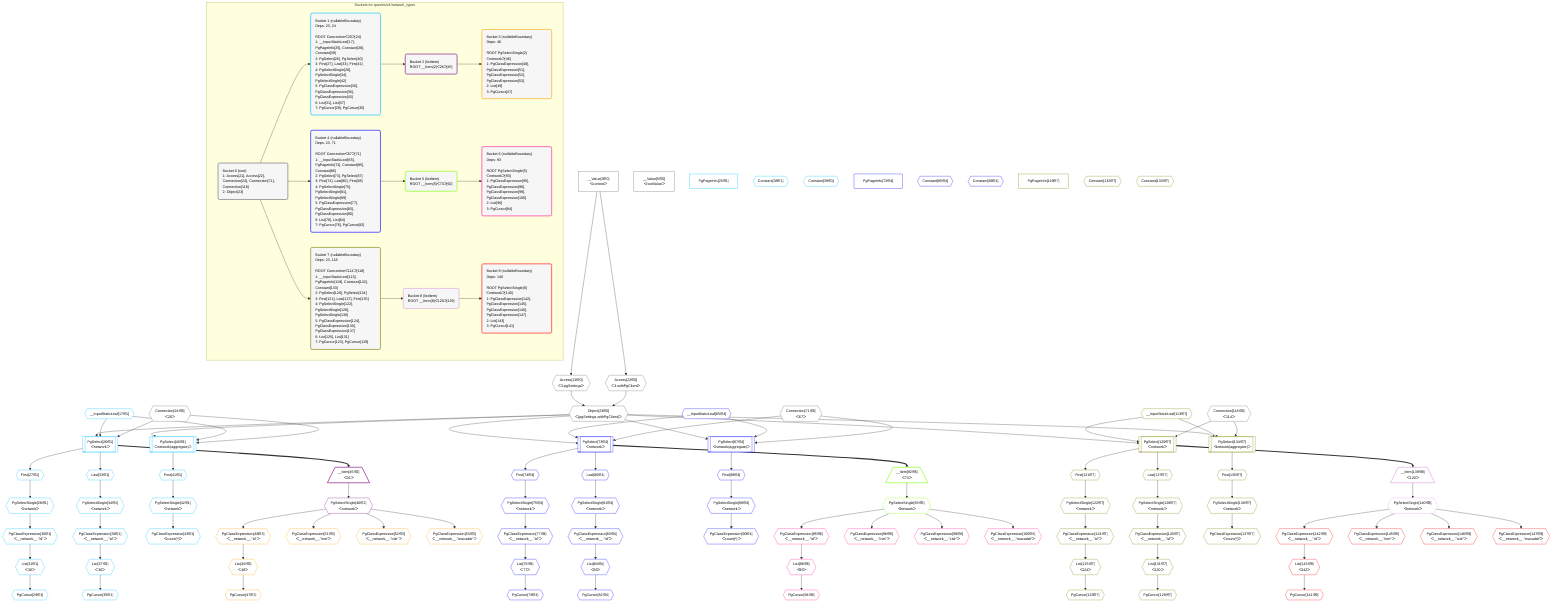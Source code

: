 %%{init: {'themeVariables': { 'fontSize': '12px'}}}%%
graph TD
    classDef path fill:#eee,stroke:#000,color:#000
    classDef plan fill:#fff,stroke-width:1px,color:#000
    classDef itemplan fill:#fff,stroke-width:2px,color:#000
    classDef unbatchedplan fill:#dff,stroke-width:1px,color:#000
    classDef sideeffectplan fill:#fcc,stroke-width:2px,color:#000
    classDef bucket fill:#f6f6f6,color:#000,stroke-width:2px,text-align:left


    %% define steps
    __Value3["__Value[3∈0]<br />ᐸcontextᐳ"]:::plan
    __Value5["__Value[5∈0]<br />ᐸrootValueᐳ"]:::plan
    __InputStaticLeaf17{{"__InputStaticLeaf[17∈1]"}}:::plan
    Access21{{"Access[21∈0]<br />ᐸ3.pgSettingsᐳ"}}:::plan
    Access22{{"Access[22∈0]<br />ᐸ3.withPgClientᐳ"}}:::plan
    Object23{{"Object[23∈0]<br />ᐸ{pgSettings,withPgClient}ᐳ"}}:::plan
    Connection24{{"Connection[24∈0]<br />ᐸ20ᐳ"}}:::plan
    PgPageInfo25["PgPageInfo[25∈1]"]:::plan
    PgSelect26[["PgSelect[26∈1]<br />ᐸnetworkᐳ"]]:::plan
    First27{{"First[27∈1]"}}:::plan
    PgSelectSingle28{{"PgSelectSingle[28∈1]<br />ᐸnetworkᐳ"}}:::plan
    PgClassExpression30{{"PgClassExpression[30∈1]<br />ᐸ__network__.”id”ᐳ"}}:::plan
    List31{{"List[31∈1]<br />ᐸ30ᐳ"}}:::plan
    PgCursor29{{"PgCursor[29∈1]"}}:::plan
    Last33{{"Last[33∈1]"}}:::plan
    PgSelectSingle34{{"PgSelectSingle[34∈1]<br />ᐸnetworkᐳ"}}:::plan
    PgClassExpression36{{"PgClassExpression[36∈1]<br />ᐸ__network__.”id”ᐳ"}}:::plan
    List37{{"List[37∈1]<br />ᐸ36ᐳ"}}:::plan
    PgCursor35{{"PgCursor[35∈1]"}}:::plan
    Constant38{{"Constant[38∈1]"}}:::plan
    Constant39{{"Constant[39∈1]"}}:::plan
    PgSelect40[["PgSelect[40∈1]<br />ᐸnetwork(aggregate)ᐳ"]]:::plan
    First41{{"First[41∈1]"}}:::plan
    PgSelectSingle42{{"PgSelectSingle[42∈1]<br />ᐸnetworkᐳ"}}:::plan
    PgClassExpression43{{"PgClassExpression[43∈1]<br />ᐸcount(*)ᐳ"}}:::plan
    __Item45[/"__Item[45∈2]<br />ᐸ26ᐳ"\]:::itemplan
    PgSelectSingle46{{"PgSelectSingle[46∈2]<br />ᐸnetworkᐳ"}}:::plan
    PgClassExpression48{{"PgClassExpression[48∈3]<br />ᐸ__network__.”id”ᐳ"}}:::plan
    List49{{"List[49∈3]<br />ᐸ48ᐳ"}}:::plan
    PgCursor47{{"PgCursor[47∈3]"}}:::plan
    PgClassExpression51{{"PgClassExpression[51∈3]<br />ᐸ__network__.”inet”ᐳ"}}:::plan
    PgClassExpression52{{"PgClassExpression[52∈3]<br />ᐸ__network__.”cidr”ᐳ"}}:::plan
    PgClassExpression53{{"PgClassExpression[53∈3]<br />ᐸ__network__.”macaddr”ᐳ"}}:::plan
    __InputStaticLeaf65{{"__InputStaticLeaf[65∈4]"}}:::plan
    Connection71{{"Connection[71∈0]<br />ᐸ67ᐳ"}}:::plan
    PgPageInfo72["PgPageInfo[72∈4]"]:::plan
    PgSelect73[["PgSelect[73∈4]<br />ᐸnetworkᐳ"]]:::plan
    First74{{"First[74∈4]"}}:::plan
    PgSelectSingle75{{"PgSelectSingle[75∈4]<br />ᐸnetworkᐳ"}}:::plan
    PgClassExpression77{{"PgClassExpression[77∈4]<br />ᐸ__network__.”id”ᐳ"}}:::plan
    List78{{"List[78∈4]<br />ᐸ77ᐳ"}}:::plan
    PgCursor76{{"PgCursor[76∈4]"}}:::plan
    Last80{{"Last[80∈4]"}}:::plan
    PgSelectSingle81{{"PgSelectSingle[81∈4]<br />ᐸnetworkᐳ"}}:::plan
    PgClassExpression83{{"PgClassExpression[83∈4]<br />ᐸ__network__.”id”ᐳ"}}:::plan
    List84{{"List[84∈4]<br />ᐸ83ᐳ"}}:::plan
    PgCursor82{{"PgCursor[82∈4]"}}:::plan
    Constant85{{"Constant[85∈4]"}}:::plan
    Constant86{{"Constant[86∈4]"}}:::plan
    PgSelect87[["PgSelect[87∈4]<br />ᐸnetwork(aggregate)ᐳ"]]:::plan
    First88{{"First[88∈4]"}}:::plan
    PgSelectSingle89{{"PgSelectSingle[89∈4]<br />ᐸnetworkᐳ"}}:::plan
    PgClassExpression90{{"PgClassExpression[90∈4]<br />ᐸcount(*)ᐳ"}}:::plan
    __Item92[/"__Item[92∈5]<br />ᐸ73ᐳ"\]:::itemplan
    PgSelectSingle93{{"PgSelectSingle[93∈5]<br />ᐸnetworkᐳ"}}:::plan
    PgClassExpression95{{"PgClassExpression[95∈6]<br />ᐸ__network__.”id”ᐳ"}}:::plan
    List96{{"List[96∈6]<br />ᐸ95ᐳ"}}:::plan
    PgCursor94{{"PgCursor[94∈6]"}}:::plan
    PgClassExpression98{{"PgClassExpression[98∈6]<br />ᐸ__network__.”inet”ᐳ"}}:::plan
    PgClassExpression99{{"PgClassExpression[99∈6]<br />ᐸ__network__.”cidr”ᐳ"}}:::plan
    PgClassExpression100{{"PgClassExpression[100∈6]<br />ᐸ__network__.”macaddr”ᐳ"}}:::plan
    __InputStaticLeaf113{{"__InputStaticLeaf[113∈7]"}}:::plan
    Connection118{{"Connection[118∈0]<br />ᐸ114ᐳ"}}:::plan
    PgPageInfo119["PgPageInfo[119∈7]"]:::plan
    PgSelect120[["PgSelect[120∈7]<br />ᐸnetworkᐳ"]]:::plan
    First121{{"First[121∈7]"}}:::plan
    PgSelectSingle122{{"PgSelectSingle[122∈7]<br />ᐸnetworkᐳ"}}:::plan
    PgClassExpression124{{"PgClassExpression[124∈7]<br />ᐸ__network__.”id”ᐳ"}}:::plan
    List125{{"List[125∈7]<br />ᐸ124ᐳ"}}:::plan
    PgCursor123{{"PgCursor[123∈7]"}}:::plan
    Last127{{"Last[127∈7]"}}:::plan
    PgSelectSingle128{{"PgSelectSingle[128∈7]<br />ᐸnetworkᐳ"}}:::plan
    PgClassExpression130{{"PgClassExpression[130∈7]<br />ᐸ__network__.”id”ᐳ"}}:::plan
    List131{{"List[131∈7]<br />ᐸ130ᐳ"}}:::plan
    PgCursor129{{"PgCursor[129∈7]"}}:::plan
    Constant132{{"Constant[132∈7]"}}:::plan
    Constant133{{"Constant[133∈7]"}}:::plan
    PgSelect134[["PgSelect[134∈7]<br />ᐸnetwork(aggregate)ᐳ"]]:::plan
    First135{{"First[135∈7]"}}:::plan
    PgSelectSingle136{{"PgSelectSingle[136∈7]<br />ᐸnetworkᐳ"}}:::plan
    PgClassExpression137{{"PgClassExpression[137∈7]<br />ᐸcount(*)ᐳ"}}:::plan
    __Item139[/"__Item[139∈8]<br />ᐸ120ᐳ"\]:::itemplan
    PgSelectSingle140{{"PgSelectSingle[140∈8]<br />ᐸnetworkᐳ"}}:::plan
    PgClassExpression142{{"PgClassExpression[142∈9]<br />ᐸ__network__.”id”ᐳ"}}:::plan
    List143{{"List[143∈9]<br />ᐸ142ᐳ"}}:::plan
    PgCursor141{{"PgCursor[141∈9]"}}:::plan
    PgClassExpression145{{"PgClassExpression[145∈9]<br />ᐸ__network__.”inet”ᐳ"}}:::plan
    PgClassExpression146{{"PgClassExpression[146∈9]<br />ᐸ__network__.”cidr”ᐳ"}}:::plan
    PgClassExpression147{{"PgClassExpression[147∈9]<br />ᐸ__network__.”macaddr”ᐳ"}}:::plan

    %% plan dependencies
    __Value3 --> Access21
    __Value3 --> Access22
    Access21 & Access22 --> Object23
    Object23 & __InputStaticLeaf17 & Connection24 --> PgSelect26
    PgSelect26 --> First27
    First27 --> PgSelectSingle28
    PgSelectSingle28 --> PgClassExpression30
    PgClassExpression30 --> List31
    List31 --> PgCursor29
    PgSelect26 --> Last33
    Last33 --> PgSelectSingle34
    PgSelectSingle34 --> PgClassExpression36
    PgClassExpression36 --> List37
    List37 --> PgCursor35
    Object23 & __InputStaticLeaf17 & Connection24 --> PgSelect40
    PgSelect40 --> First41
    First41 --> PgSelectSingle42
    PgSelectSingle42 --> PgClassExpression43
    PgSelect26 ==> __Item45
    __Item45 --> PgSelectSingle46
    PgSelectSingle46 --> PgClassExpression48
    PgClassExpression48 --> List49
    List49 --> PgCursor47
    PgSelectSingle46 --> PgClassExpression51
    PgSelectSingle46 --> PgClassExpression52
    PgSelectSingle46 --> PgClassExpression53
    Object23 & __InputStaticLeaf65 & Connection71 --> PgSelect73
    PgSelect73 --> First74
    First74 --> PgSelectSingle75
    PgSelectSingle75 --> PgClassExpression77
    PgClassExpression77 --> List78
    List78 --> PgCursor76
    PgSelect73 --> Last80
    Last80 --> PgSelectSingle81
    PgSelectSingle81 --> PgClassExpression83
    PgClassExpression83 --> List84
    List84 --> PgCursor82
    Object23 & __InputStaticLeaf65 & Connection71 --> PgSelect87
    PgSelect87 --> First88
    First88 --> PgSelectSingle89
    PgSelectSingle89 --> PgClassExpression90
    PgSelect73 ==> __Item92
    __Item92 --> PgSelectSingle93
    PgSelectSingle93 --> PgClassExpression95
    PgClassExpression95 --> List96
    List96 --> PgCursor94
    PgSelectSingle93 --> PgClassExpression98
    PgSelectSingle93 --> PgClassExpression99
    PgSelectSingle93 --> PgClassExpression100
    Object23 & __InputStaticLeaf113 & Connection118 --> PgSelect120
    PgSelect120 --> First121
    First121 --> PgSelectSingle122
    PgSelectSingle122 --> PgClassExpression124
    PgClassExpression124 --> List125
    List125 --> PgCursor123
    PgSelect120 --> Last127
    Last127 --> PgSelectSingle128
    PgSelectSingle128 --> PgClassExpression130
    PgClassExpression130 --> List131
    List131 --> PgCursor129
    Object23 & __InputStaticLeaf113 & Connection118 --> PgSelect134
    PgSelect134 --> First135
    First135 --> PgSelectSingle136
    PgSelectSingle136 --> PgClassExpression137
    PgSelect120 ==> __Item139
    __Item139 --> PgSelectSingle140
    PgSelectSingle140 --> PgClassExpression142
    PgClassExpression142 --> List143
    List143 --> PgCursor141
    PgSelectSingle140 --> PgClassExpression145
    PgSelectSingle140 --> PgClassExpression146
    PgSelectSingle140 --> PgClassExpression147

    subgraph "Buckets for queries/v4/network_types"
    Bucket0("Bucket 0 (root)<br />1: Access[21], Access[22], Connection[24], Connection[71], Connection[118]<br />2: Object[23]"):::bucket
    classDef bucket0 stroke:#696969
    class Bucket0,__Value3,__Value5,Access21,Access22,Object23,Connection24,Connection71,Connection118 bucket0
    Bucket1("Bucket 1 (nullableBoundary)<br />Deps: 23, 24<br /><br />ROOT Connectionᐸ20ᐳ[24]<br />1: __InputStaticLeaf[17], PgPageInfo[25], Constant[38], Constant[39]<br />2: PgSelect[26], PgSelect[40]<br />3: First[27], Last[33], First[41]<br />4: PgSelectSingle[28], PgSelectSingle[34], PgSelectSingle[42]<br />5: PgClassExpression[30], PgClassExpression[36], PgClassExpression[43]<br />6: List[31], List[37]<br />7: PgCursor[29], PgCursor[35]"):::bucket
    classDef bucket1 stroke:#00bfff
    class Bucket1,__InputStaticLeaf17,PgPageInfo25,PgSelect26,First27,PgSelectSingle28,PgCursor29,PgClassExpression30,List31,Last33,PgSelectSingle34,PgCursor35,PgClassExpression36,List37,Constant38,Constant39,PgSelect40,First41,PgSelectSingle42,PgClassExpression43 bucket1
    Bucket2("Bucket 2 (listItem)<br />ROOT __Item{2}ᐸ26ᐳ[45]"):::bucket
    classDef bucket2 stroke:#7f007f
    class Bucket2,__Item45,PgSelectSingle46 bucket2
    Bucket3("Bucket 3 (nullableBoundary)<br />Deps: 46<br /><br />ROOT PgSelectSingle{2}ᐸnetworkᐳ[46]<br />1: PgClassExpression[48], PgClassExpression[51], PgClassExpression[52], PgClassExpression[53]<br />2: List[49]<br />3: PgCursor[47]"):::bucket
    classDef bucket3 stroke:#ffa500
    class Bucket3,PgCursor47,PgClassExpression48,List49,PgClassExpression51,PgClassExpression52,PgClassExpression53 bucket3
    Bucket4("Bucket 4 (nullableBoundary)<br />Deps: 23, 71<br /><br />ROOT Connectionᐸ67ᐳ[71]<br />1: __InputStaticLeaf[65], PgPageInfo[72], Constant[85], Constant[86]<br />2: PgSelect[73], PgSelect[87]<br />3: First[74], Last[80], First[88]<br />4: PgSelectSingle[75], PgSelectSingle[81], PgSelectSingle[89]<br />5: PgClassExpression[77], PgClassExpression[83], PgClassExpression[90]<br />6: List[78], List[84]<br />7: PgCursor[76], PgCursor[82]"):::bucket
    classDef bucket4 stroke:#0000ff
    class Bucket4,__InputStaticLeaf65,PgPageInfo72,PgSelect73,First74,PgSelectSingle75,PgCursor76,PgClassExpression77,List78,Last80,PgSelectSingle81,PgCursor82,PgClassExpression83,List84,Constant85,Constant86,PgSelect87,First88,PgSelectSingle89,PgClassExpression90 bucket4
    Bucket5("Bucket 5 (listItem)<br />ROOT __Item{5}ᐸ73ᐳ[92]"):::bucket
    classDef bucket5 stroke:#7fff00
    class Bucket5,__Item92,PgSelectSingle93 bucket5
    Bucket6("Bucket 6 (nullableBoundary)<br />Deps: 93<br /><br />ROOT PgSelectSingle{5}ᐸnetworkᐳ[93]<br />1: PgClassExpression[95], PgClassExpression[98], PgClassExpression[99], PgClassExpression[100]<br />2: List[96]<br />3: PgCursor[94]"):::bucket
    classDef bucket6 stroke:#ff1493
    class Bucket6,PgCursor94,PgClassExpression95,List96,PgClassExpression98,PgClassExpression99,PgClassExpression100 bucket6
    Bucket7("Bucket 7 (nullableBoundary)<br />Deps: 23, 118<br /><br />ROOT Connectionᐸ114ᐳ[118]<br />1: __InputStaticLeaf[113], PgPageInfo[119], Constant[132], Constant[133]<br />2: PgSelect[120], PgSelect[134]<br />3: First[121], Last[127], First[135]<br />4: PgSelectSingle[122], PgSelectSingle[128], PgSelectSingle[136]<br />5: PgClassExpression[124], PgClassExpression[130], PgClassExpression[137]<br />6: List[125], List[131]<br />7: PgCursor[123], PgCursor[129]"):::bucket
    classDef bucket7 stroke:#808000
    class Bucket7,__InputStaticLeaf113,PgPageInfo119,PgSelect120,First121,PgSelectSingle122,PgCursor123,PgClassExpression124,List125,Last127,PgSelectSingle128,PgCursor129,PgClassExpression130,List131,Constant132,Constant133,PgSelect134,First135,PgSelectSingle136,PgClassExpression137 bucket7
    Bucket8("Bucket 8 (listItem)<br />ROOT __Item{8}ᐸ120ᐳ[139]"):::bucket
    classDef bucket8 stroke:#dda0dd
    class Bucket8,__Item139,PgSelectSingle140 bucket8
    Bucket9("Bucket 9 (nullableBoundary)<br />Deps: 140<br /><br />ROOT PgSelectSingle{8}ᐸnetworkᐳ[140]<br />1: PgClassExpression[142], PgClassExpression[145], PgClassExpression[146], PgClassExpression[147]<br />2: List[143]<br />3: PgCursor[141]"):::bucket
    classDef bucket9 stroke:#ff0000
    class Bucket9,PgCursor141,PgClassExpression142,List143,PgClassExpression145,PgClassExpression146,PgClassExpression147 bucket9
    Bucket0 --> Bucket1 & Bucket4 & Bucket7
    Bucket1 --> Bucket2
    Bucket2 --> Bucket3
    Bucket4 --> Bucket5
    Bucket5 --> Bucket6
    Bucket7 --> Bucket8
    Bucket8 --> Bucket9
    end